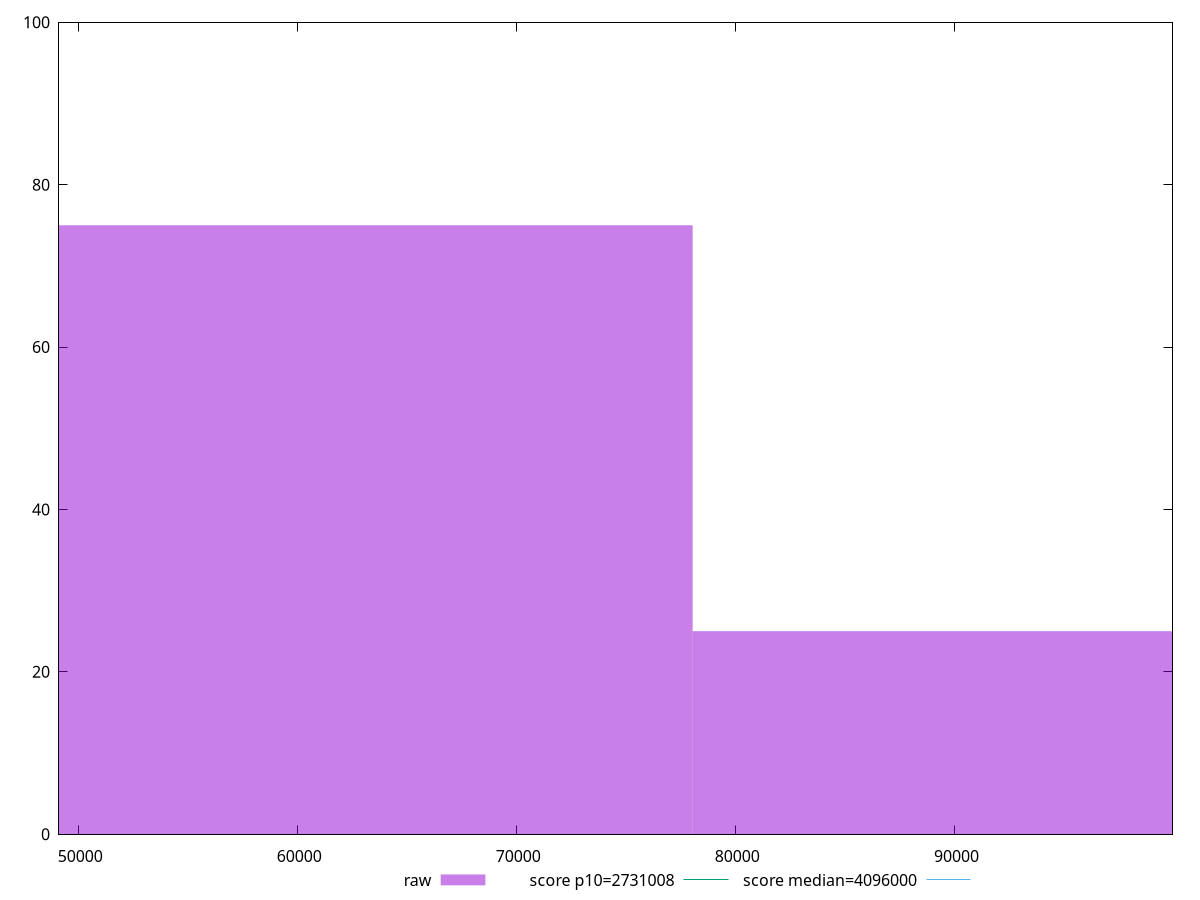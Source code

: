 reset

$raw <<EOF
52033.850429767575 75
104067.70085953515 25
EOF

set key outside below
set boxwidth 52033.850429767575
set xrange [49126:99955]
set yrange [0:100]
set trange [0:100]
set style fill transparent solid 0.5 noborder

set parametric
set terminal svg size 640, 490 enhanced background rgb 'white'
set output "report_00025_2021-02-22T21:38:55.199Z/total-byte-weight/samples/pages+cached+noadtech+nomedia+nocss/raw/histogram.svg"

plot $raw title "raw" with boxes, \
     2731008,t title "score p10=2731008", \
     4096000,t title "score median=4096000"

reset
